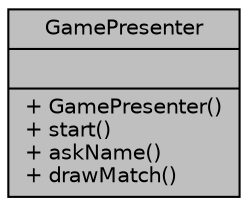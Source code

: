 digraph "GamePresenter"
{
 // LATEX_PDF_SIZE
  edge [fontname="Helvetica",fontsize="10",labelfontname="Helvetica",labelfontsize="10"];
  node [fontname="Helvetica",fontsize="10",shape=record];
  Node1 [label="{GamePresenter\n||+ GamePresenter()\l+ start()\l+ askName()\l+ drawMatch()\l}",height=0.2,width=0.4,color="black", fillcolor="grey75", style="filled", fontcolor="black",tooltip=" "];
}
